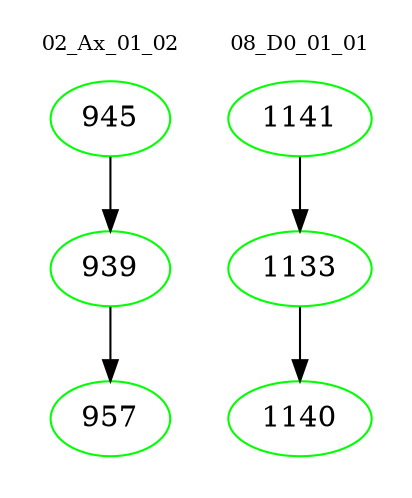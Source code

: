 digraph{
subgraph cluster_0 {
color = white
label = "02_Ax_01_02";
fontsize=10;
T0_945 [label="945", color="green"]
T0_945 -> T0_939 [color="black"]
T0_939 [label="939", color="green"]
T0_939 -> T0_957 [color="black"]
T0_957 [label="957", color="green"]
}
subgraph cluster_1 {
color = white
label = "08_D0_01_01";
fontsize=10;
T1_1141 [label="1141", color="green"]
T1_1141 -> T1_1133 [color="black"]
T1_1133 [label="1133", color="green"]
T1_1133 -> T1_1140 [color="black"]
T1_1140 [label="1140", color="green"]
}
}
